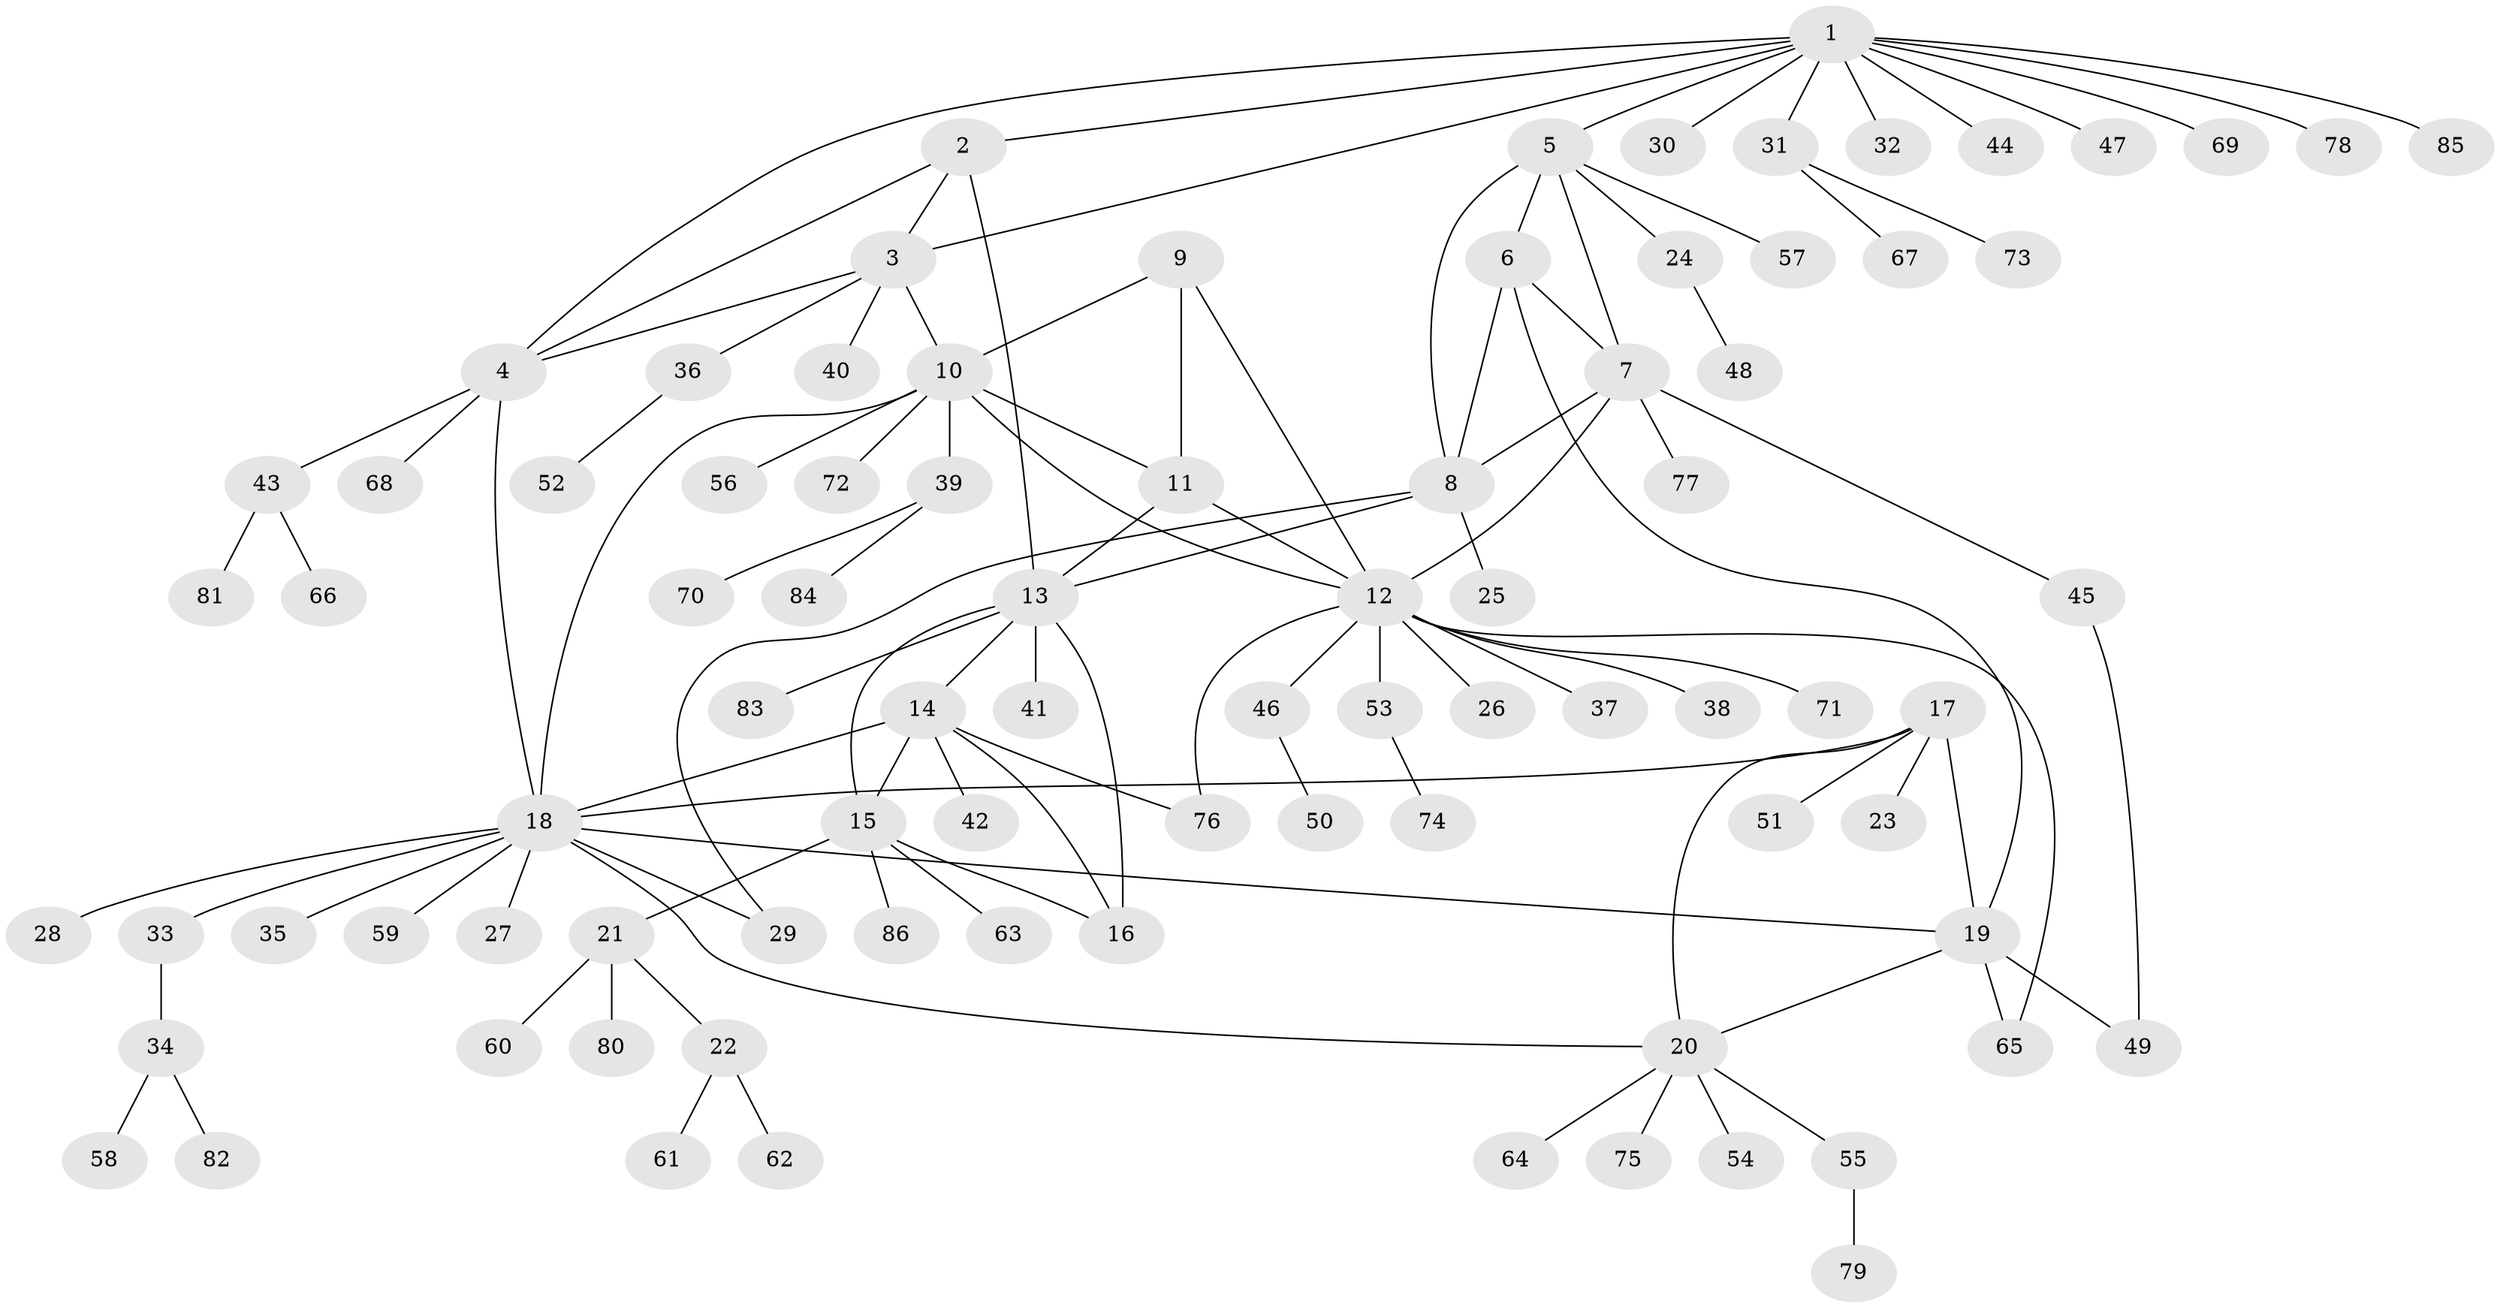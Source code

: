 // Generated by graph-tools (version 1.1) at 2025/37/03/09/25 02:37:32]
// undirected, 86 vertices, 110 edges
graph export_dot {
graph [start="1"]
  node [color=gray90,style=filled];
  1;
  2;
  3;
  4;
  5;
  6;
  7;
  8;
  9;
  10;
  11;
  12;
  13;
  14;
  15;
  16;
  17;
  18;
  19;
  20;
  21;
  22;
  23;
  24;
  25;
  26;
  27;
  28;
  29;
  30;
  31;
  32;
  33;
  34;
  35;
  36;
  37;
  38;
  39;
  40;
  41;
  42;
  43;
  44;
  45;
  46;
  47;
  48;
  49;
  50;
  51;
  52;
  53;
  54;
  55;
  56;
  57;
  58;
  59;
  60;
  61;
  62;
  63;
  64;
  65;
  66;
  67;
  68;
  69;
  70;
  71;
  72;
  73;
  74;
  75;
  76;
  77;
  78;
  79;
  80;
  81;
  82;
  83;
  84;
  85;
  86;
  1 -- 2;
  1 -- 3;
  1 -- 4;
  1 -- 5;
  1 -- 30;
  1 -- 31;
  1 -- 32;
  1 -- 44;
  1 -- 47;
  1 -- 69;
  1 -- 78;
  1 -- 85;
  2 -- 3;
  2 -- 4;
  2 -- 13;
  3 -- 4;
  3 -- 10;
  3 -- 36;
  3 -- 40;
  4 -- 18;
  4 -- 43;
  4 -- 68;
  5 -- 6;
  5 -- 7;
  5 -- 8;
  5 -- 24;
  5 -- 57;
  6 -- 7;
  6 -- 8;
  6 -- 19;
  7 -- 8;
  7 -- 12;
  7 -- 45;
  7 -- 77;
  8 -- 13;
  8 -- 25;
  8 -- 29;
  9 -- 10;
  9 -- 11;
  9 -- 12;
  10 -- 11;
  10 -- 12;
  10 -- 18;
  10 -- 39;
  10 -- 56;
  10 -- 72;
  11 -- 12;
  11 -- 13;
  12 -- 26;
  12 -- 37;
  12 -- 38;
  12 -- 46;
  12 -- 53;
  12 -- 65;
  12 -- 71;
  12 -- 76;
  13 -- 14;
  13 -- 15;
  13 -- 16;
  13 -- 41;
  13 -- 83;
  14 -- 15;
  14 -- 16;
  14 -- 18;
  14 -- 42;
  14 -- 76;
  15 -- 16;
  15 -- 21;
  15 -- 63;
  15 -- 86;
  17 -- 18;
  17 -- 19;
  17 -- 20;
  17 -- 23;
  17 -- 51;
  18 -- 19;
  18 -- 20;
  18 -- 27;
  18 -- 28;
  18 -- 29;
  18 -- 33;
  18 -- 35;
  18 -- 59;
  19 -- 20;
  19 -- 49;
  19 -- 65;
  20 -- 54;
  20 -- 55;
  20 -- 64;
  20 -- 75;
  21 -- 22;
  21 -- 60;
  21 -- 80;
  22 -- 61;
  22 -- 62;
  24 -- 48;
  31 -- 67;
  31 -- 73;
  33 -- 34;
  34 -- 58;
  34 -- 82;
  36 -- 52;
  39 -- 70;
  39 -- 84;
  43 -- 66;
  43 -- 81;
  45 -- 49;
  46 -- 50;
  53 -- 74;
  55 -- 79;
}
